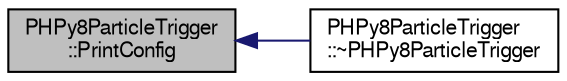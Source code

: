 digraph "PHPy8ParticleTrigger::PrintConfig"
{
  bgcolor="transparent";
  edge [fontname="FreeSans",fontsize="10",labelfontname="FreeSans",labelfontsize="10"];
  node [fontname="FreeSans",fontsize="10",shape=record];
  rankdir="LR";
  Node1 [label="PHPy8ParticleTrigger\l::PrintConfig",height=0.2,width=0.4,color="black", fillcolor="grey75", style="filled" fontcolor="black"];
  Node1 -> Node2 [dir="back",color="midnightblue",fontsize="10",style="solid",fontname="FreeSans"];
  Node2 [label="PHPy8ParticleTrigger\l::~PHPy8ParticleTrigger",height=0.2,width=0.4,color="black",URL="$d9/d8b/classPHPy8ParticleTrigger.html#afb2efd04cffafb076ef4e0dde9365513"];
}

